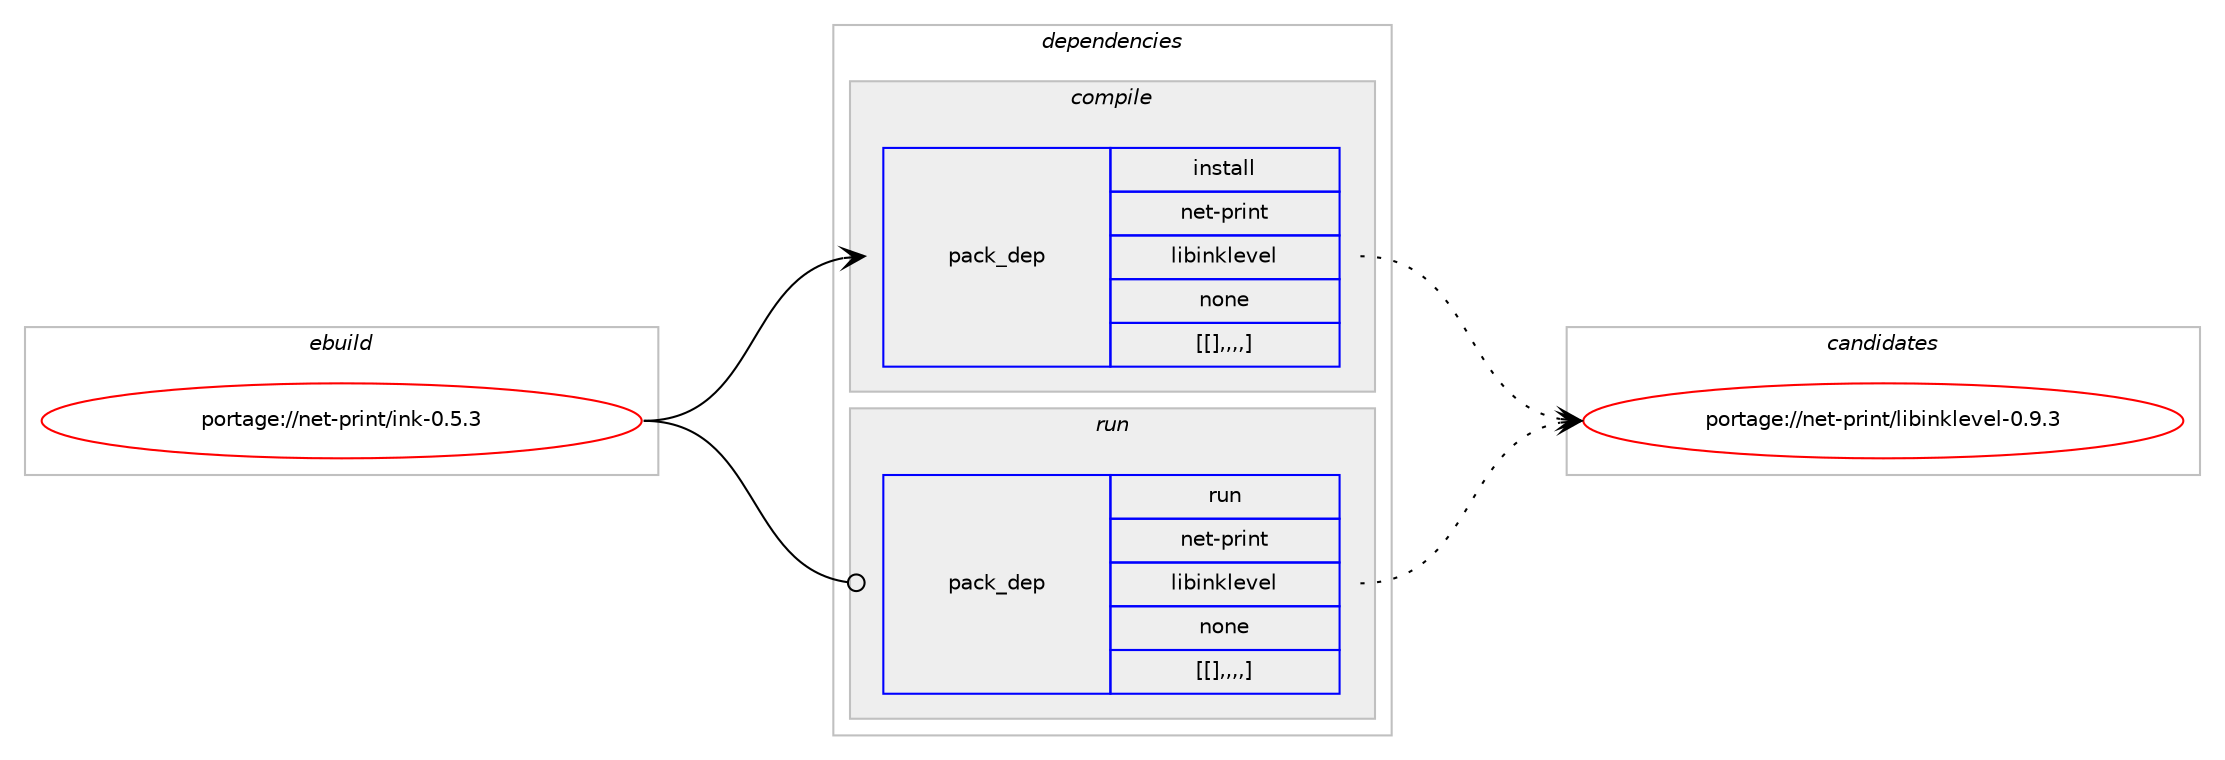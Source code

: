 digraph prolog {

# *************
# Graph options
# *************

newrank=true;
concentrate=true;
compound=true;
graph [rankdir=LR,fontname=Helvetica,fontsize=10,ranksep=1.5];#, ranksep=2.5, nodesep=0.2];
edge  [arrowhead=vee];
node  [fontname=Helvetica,fontsize=10];

# **********
# The ebuild
# **********

subgraph cluster_leftcol {
color=gray;
label=<<i>ebuild</i>>;
id [label="portage://net-print/ink-0.5.3", color=red, width=4, href="../net-print/ink-0.5.3.svg"];
}

# ****************
# The dependencies
# ****************

subgraph cluster_midcol {
color=gray;
label=<<i>dependencies</i>>;
subgraph cluster_compile {
fillcolor="#eeeeee";
style=filled;
label=<<i>compile</i>>;
subgraph pack392 {
dependency497 [label=<<TABLE BORDER="0" CELLBORDER="1" CELLSPACING="0" CELLPADDING="4" WIDTH="220"><TR><TD ROWSPAN="6" CELLPADDING="30">pack_dep</TD></TR><TR><TD WIDTH="110">install</TD></TR><TR><TD>net-print</TD></TR><TR><TD>libinklevel</TD></TR><TR><TD>none</TD></TR><TR><TD>[[],,,,]</TD></TR></TABLE>>, shape=none, color=blue];
}
id:e -> dependency497:w [weight=20,style="solid",arrowhead="vee"];
}
subgraph cluster_compileandrun {
fillcolor="#eeeeee";
style=filled;
label=<<i>compile and run</i>>;
}
subgraph cluster_run {
fillcolor="#eeeeee";
style=filled;
label=<<i>run</i>>;
subgraph pack393 {
dependency498 [label=<<TABLE BORDER="0" CELLBORDER="1" CELLSPACING="0" CELLPADDING="4" WIDTH="220"><TR><TD ROWSPAN="6" CELLPADDING="30">pack_dep</TD></TR><TR><TD WIDTH="110">run</TD></TR><TR><TD>net-print</TD></TR><TR><TD>libinklevel</TD></TR><TR><TD>none</TD></TR><TR><TD>[[],,,,]</TD></TR></TABLE>>, shape=none, color=blue];
}
id:e -> dependency498:w [weight=20,style="solid",arrowhead="odot"];
}
}

# **************
# The candidates
# **************

subgraph cluster_choices {
rank=same;
color=gray;
label=<<i>candidates</i>>;

subgraph choice392 {
color=black;
nodesep=1;
choice110101116451121141051101164710810598105110107108101118101108454846574651 [label="portage://net-print/libinklevel-0.9.3", color=red, width=4,href="../net-print/libinklevel-0.9.3.svg"];
dependency497:e -> choice110101116451121141051101164710810598105110107108101118101108454846574651:w [style=dotted,weight="100"];
}
subgraph choice393 {
color=black;
nodesep=1;
choice110101116451121141051101164710810598105110107108101118101108454846574651 [label="portage://net-print/libinklevel-0.9.3", color=red, width=4,href="../net-print/libinklevel-0.9.3.svg"];
dependency498:e -> choice110101116451121141051101164710810598105110107108101118101108454846574651:w [style=dotted,weight="100"];
}
}

}
